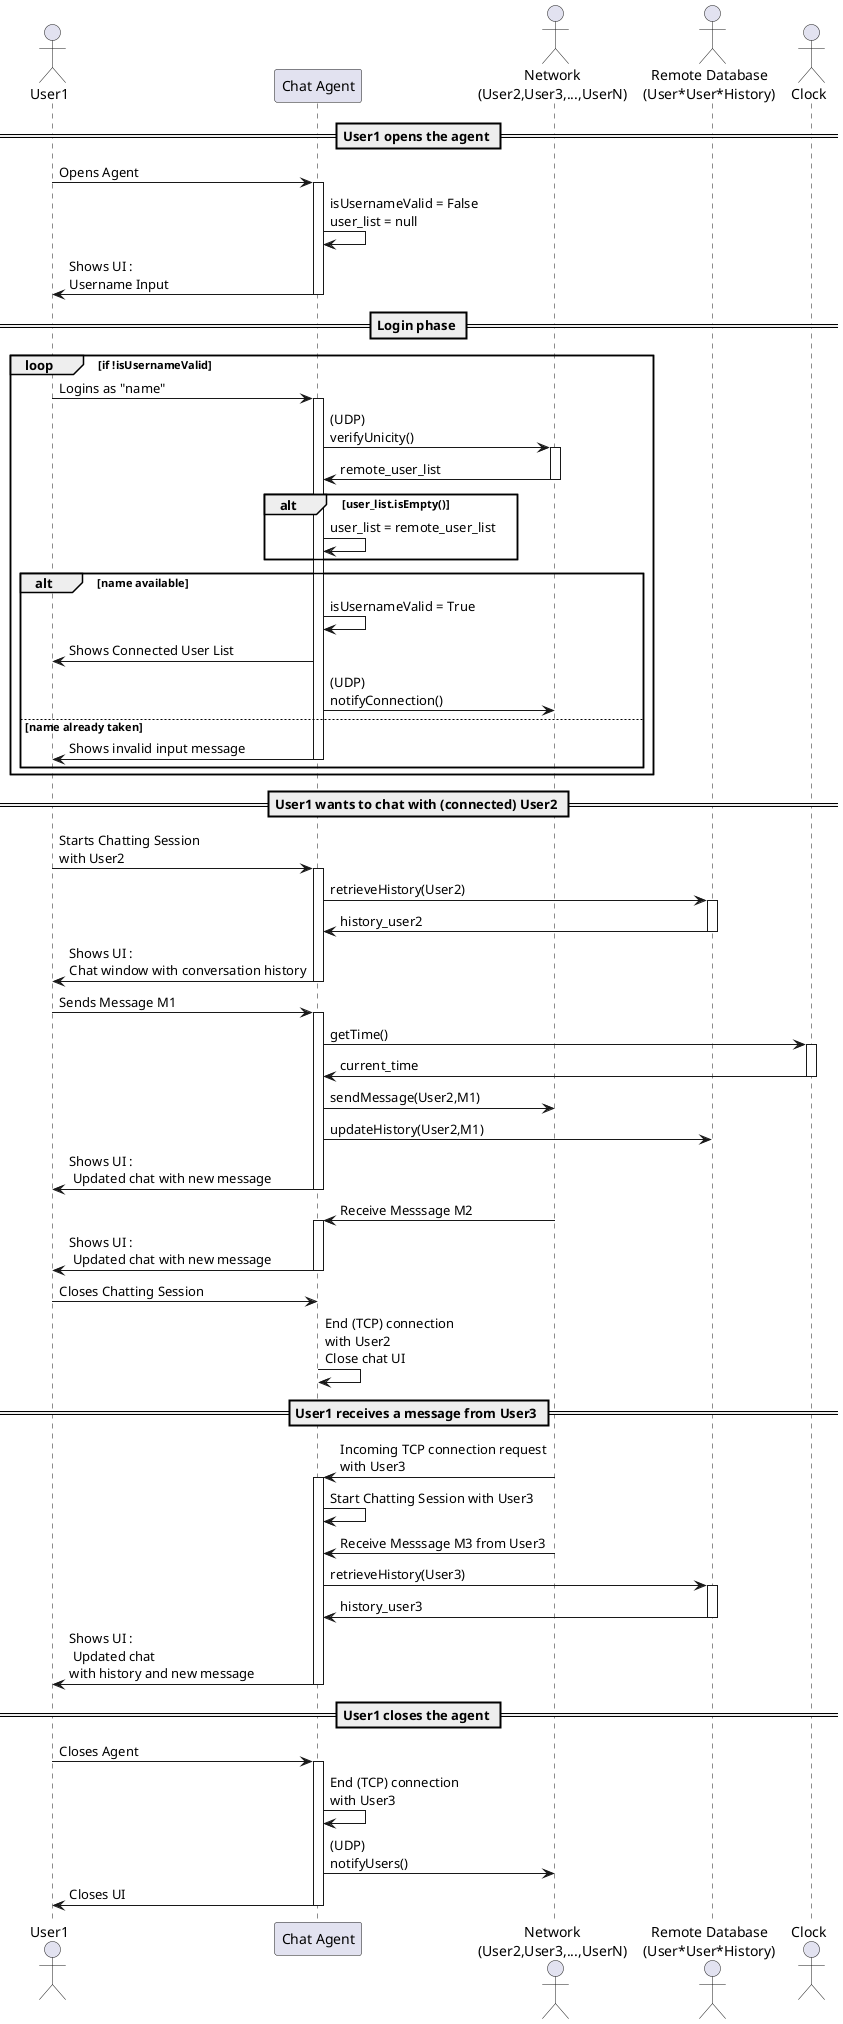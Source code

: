 @startuml sequence_black_box
actor User1 as User
participant "Chat Agent" as chatAgent
actor "Network\n(User2,User3,...,UserN)" as Network
actor "Remote Database\n(User*User*History)" as db
actor "Clock" as Clock

== User1 opens the agent ==

User -> chatAgent ++ : Opens Agent
  chatAgent -> chatAgent : isUsernameValid = False\nuser_list = null
chatAgent -> User -- : Shows UI :\nUsername Input

== Login phase ==

loop if !isUsernameValid
User -> chatAgent ++ : Logins as "name"

chatAgent -> Network ++ : (UDP)\nverifyUnicity()
Network -> chatAgent -- : remote_user_list
 alt user_list.isEmpty()
  chatAgent -> chatAgent : user_list = remote_user_list 
 end
alt name available
chatAgent -> chatAgent : isUsernameValid = True
User <- chatAgent : Shows Connected User List
chatAgent -> Network : (UDP)\nnotifyConnection()
    else name already taken
User <- chatAgent -- : Shows invalid input message
    end
end

== User1 wants to chat with (connected) User2 ==

User -> chatAgent ++ : Starts Chatting Session\nwith User2
  chatAgent -> db ++ : retrieveHistory(User2)
  db -> chatAgent -- : history_user2
chatAgent -> User -- : Shows UI :\nChat window with conversation history

User -> chatAgent ++ : Sends Message M1
  chatAgent -> Clock ++ : getTime()
  Clock -> chatAgent -- : current_time
  chatAgent -> Network : sendMessage(User2,M1)
  chatAgent -> db : updateHistory(User2,M1)
chatAgent -> User -- : Shows UI :\n Updated chat with new message

Network -> chatAgent ++ : Receive Messsage M2
chatAgent -> User -- : Shows UI :\n Updated chat with new message

User -> chatAgent : Closes Chatting Session
chatAgent -> chatAgent : End (TCP) connection\nwith User2\nClose chat UI

== User1 receives a message from User3 ==

Network -> chatAgent ++ : Incoming TCP connection request\nwith User3
chatAgent -> chatAgent : Start Chatting Session with User3
Network -> chatAgent : Receive Messsage M3 from User3

  chatAgent -> db ++ : retrieveHistory(User3) 
  db -> chatAgent -- : history_user3
chatAgent -> User -- : Shows UI :\n Updated chat\nwith history and new message

== User1 closes the agent ==

User -> chatAgent ++ : Closes Agent
  chatAgent -> chatAgent : End (TCP) connection\nwith User3
  chatAgent -> Network : (UDP)\nnotifyUsers()
chatAgent -> User -- : Closes UI

@enduml